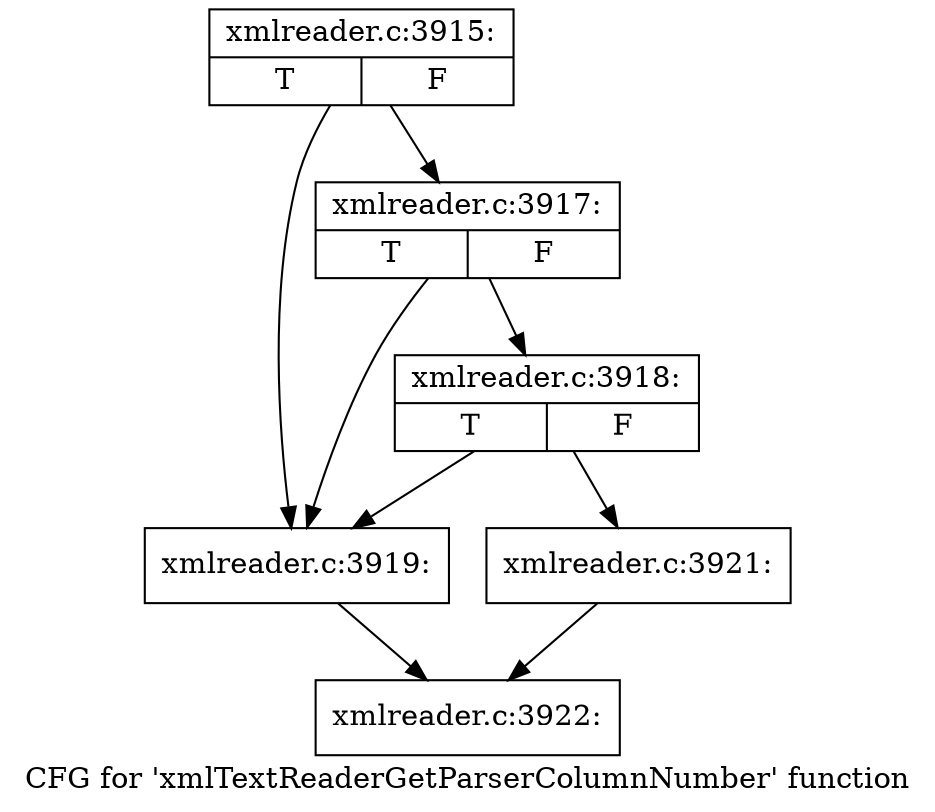 digraph "CFG for 'xmlTextReaderGetParserColumnNumber' function" {
	label="CFG for 'xmlTextReaderGetParserColumnNumber' function";

	Node0x55e449443550 [shape=record,label="{xmlreader.c:3915:|{<s0>T|<s1>F}}"];
	Node0x55e449443550 -> Node0x55e449444c50;
	Node0x55e449443550 -> Node0x55e449443a60;
	Node0x55e449443a60 [shape=record,label="{xmlreader.c:3917:|{<s0>T|<s1>F}}"];
	Node0x55e449443a60 -> Node0x55e449444c50;
	Node0x55e449443a60 -> Node0x55e449443a10;
	Node0x55e449443a10 [shape=record,label="{xmlreader.c:3918:|{<s0>T|<s1>F}}"];
	Node0x55e449443a10 -> Node0x55e449444c50;
	Node0x55e449443a10 -> Node0x55e449444ca0;
	Node0x55e449444c50 [shape=record,label="{xmlreader.c:3919:}"];
	Node0x55e449444c50 -> Node0x55e449443940;
	Node0x55e449444ca0 [shape=record,label="{xmlreader.c:3921:}"];
	Node0x55e449444ca0 -> Node0x55e449443940;
	Node0x55e449443940 [shape=record,label="{xmlreader.c:3922:}"];
}
